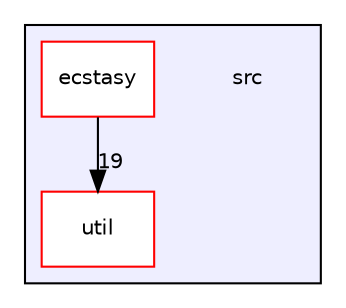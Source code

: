 digraph "src" {
  compound=true
  node [ fontsize="10", fontname="Helvetica"];
  edge [ labelfontsize="10", labelfontname="Helvetica"];
  subgraph clusterdir_68267d1309a1af8e8297ef4c3efbcdba {
    graph [ bgcolor="#eeeeff", pencolor="black", label="" URL="dir_68267d1309a1af8e8297ef4c3efbcdba.html"];
    dir_68267d1309a1af8e8297ef4c3efbcdba [shape=plaintext label="src"];
  dir_6b0b9537e2784bce85aaa1605580a3a0 [shape=box label="ecstasy" fillcolor="white" style="filled" color="red" URL="dir_6b0b9537e2784bce85aaa1605580a3a0.html"];
  dir_b7878ad5ecbf2506f4125b9d34c97e45 [shape=box label="util" fillcolor="white" style="filled" color="red" URL="dir_b7878ad5ecbf2506f4125b9d34c97e45.html"];
  }
  dir_6b0b9537e2784bce85aaa1605580a3a0->dir_b7878ad5ecbf2506f4125b9d34c97e45 [headlabel="19", labeldistance=1.5 headhref="dir_000001_000025.html"];
}

